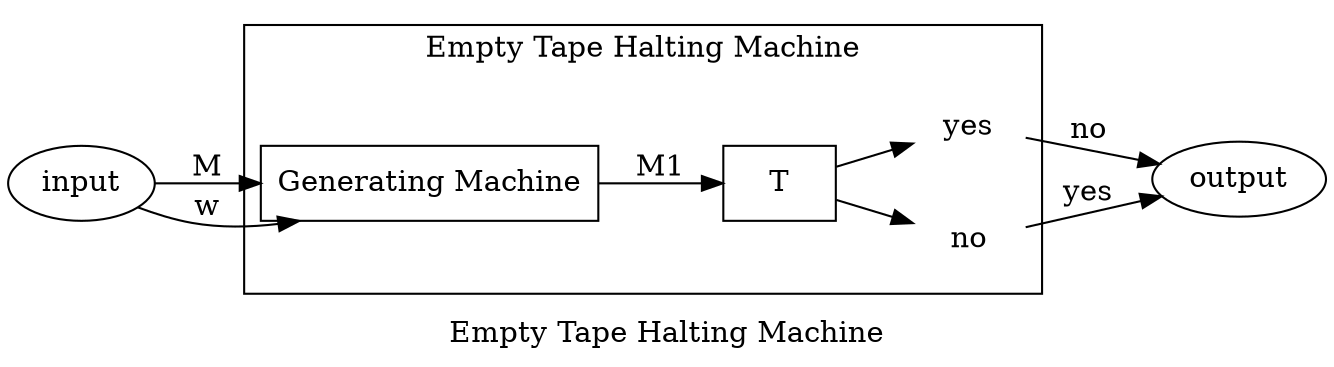 digraph G {
        rankdir=LR;
        #splines=false;
        label="Empty Tape Halting Machine";
        
	subgraph cluster {
		label = "Empty Tape Halting Machine";
                m1 [label="Generating Machine"];
                m1,T [shape=box];
                yes, no [shape=none];
                
                m1 -> T[label="M1"]
                T -> yes;
                T -> no;
	}

	input -> m1[label="M"];
	input -> m1[label="w"];
	no -> output[label="yes"];
	yes -> output[label="no"];
}

digraph GM1 {
        rankdir=LR;
        label="M1";

        UTM [shape=box];
        ignore, M, w [shape=none];

        input -> ignore;
        
        M -> UTM;
        w -> UTM;
        UTM -> yes[label="halts"];
}
